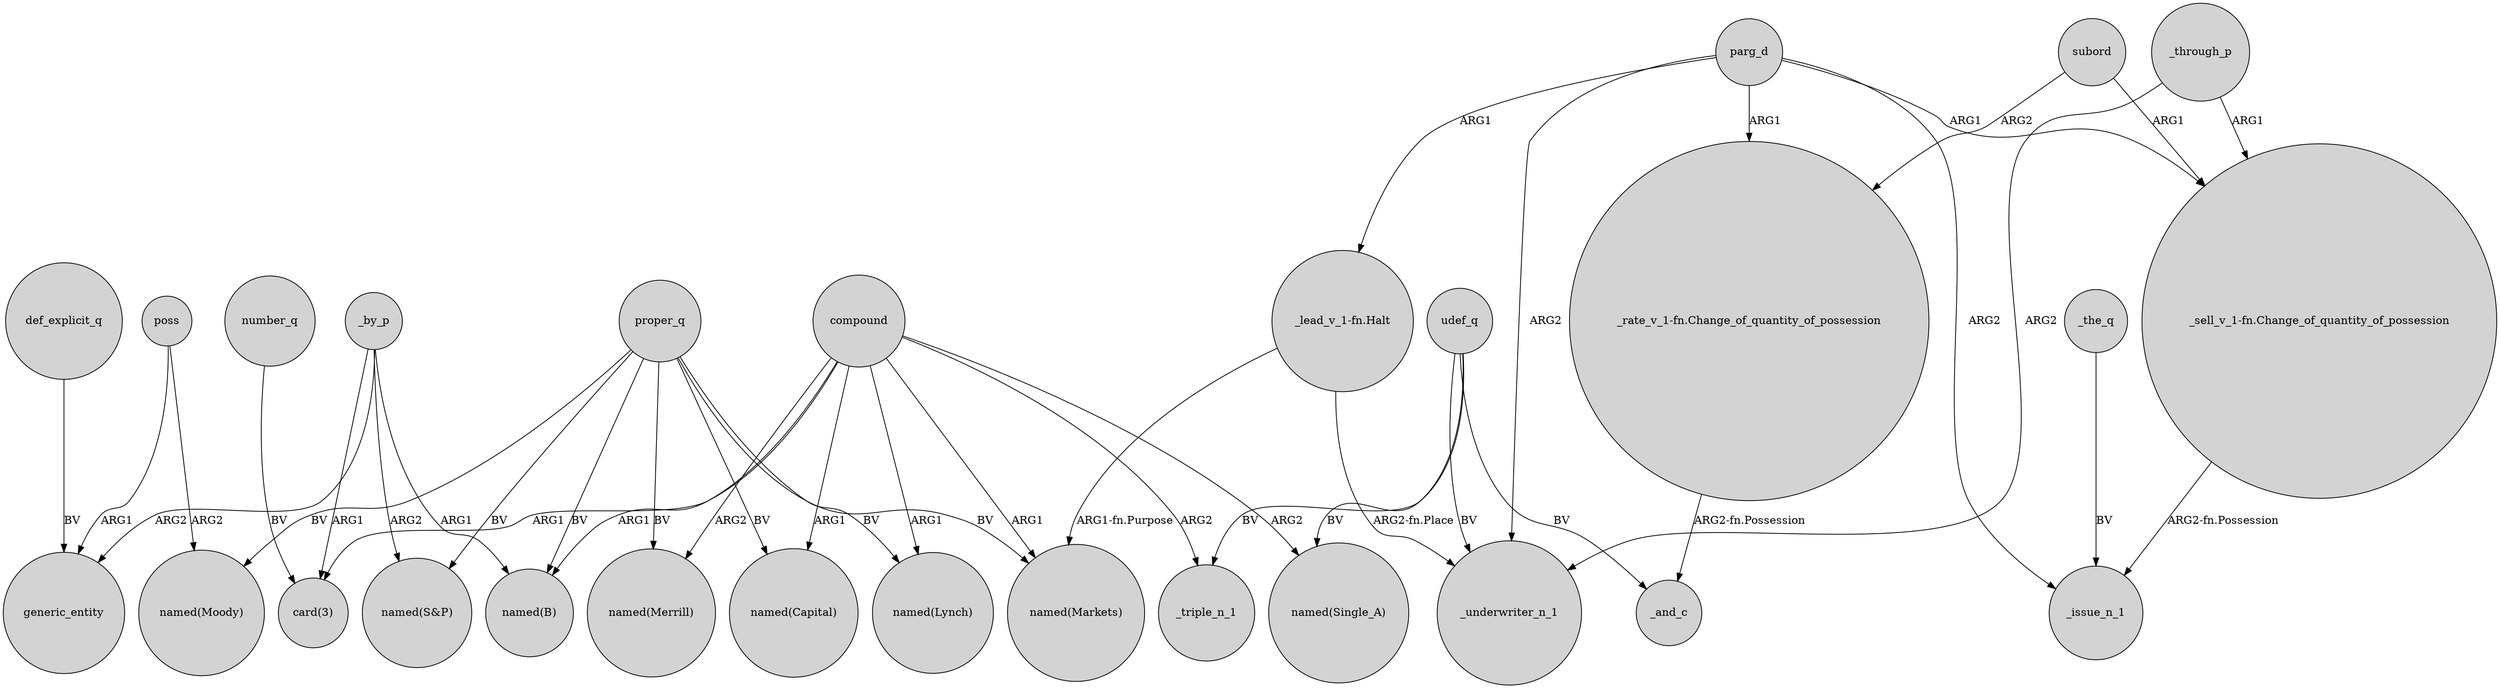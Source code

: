 digraph {
	node [shape=circle style=filled]
	def_explicit_q -> generic_entity [label=BV]
	"_sell_v_1-fn.Change_of_quantity_of_possession" -> _issue_n_1 [label="ARG2-fn.Possession"]
	proper_q -> "named(Merrill)" [label=BV]
	compound -> "card(3)" [label=ARG1]
	proper_q -> "named(Capital)" [label=BV]
	proper_q -> "named(S&P)" [label=BV]
	_by_p -> "named(S&P)" [label=ARG2]
	udef_q -> _and_c [label=BV]
	subord -> "_sell_v_1-fn.Change_of_quantity_of_possession" [label=ARG1]
	parg_d -> "_sell_v_1-fn.Change_of_quantity_of_possession" [label=ARG1]
	proper_q -> "named(B)" [label=BV]
	poss -> generic_entity [label=ARG1]
	"_lead_v_1-fn.Halt" -> "named(Markets)" [label="ARG1-fn.Purpose"]
	compound -> "named(Single_A)" [label=ARG2]
	_through_p -> _underwriter_n_1 [label=ARG2]
	poss -> "named(Moody)" [label=ARG2]
	udef_q -> _underwriter_n_1 [label=BV]
	subord -> "_rate_v_1-fn.Change_of_quantity_of_possession" [label=ARG2]
	_by_p -> generic_entity [label=ARG2]
	"_rate_v_1-fn.Change_of_quantity_of_possession" -> _and_c [label="ARG2-fn.Possession"]
	_by_p -> "card(3)" [label=ARG1]
	parg_d -> "_lead_v_1-fn.Halt" [label=ARG1]
	udef_q -> _triple_n_1 [label=BV]
	compound -> "named(Markets)" [label=ARG1]
	proper_q -> "named(Moody)" [label=BV]
	"_lead_v_1-fn.Halt" -> _underwriter_n_1 [label="ARG2-fn.Place"]
	proper_q -> "named(Lynch)" [label=BV]
	udef_q -> "named(Single_A)" [label=BV]
	parg_d -> "_rate_v_1-fn.Change_of_quantity_of_possession" [label=ARG1]
	proper_q -> "named(Markets)" [label=BV]
	compound -> "named(Lynch)" [label=ARG1]
	parg_d -> _issue_n_1 [label=ARG2]
	_the_q -> _issue_n_1 [label=BV]
	parg_d -> _underwriter_n_1 [label=ARG2]
	_through_p -> "_sell_v_1-fn.Change_of_quantity_of_possession" [label=ARG1]
	compound -> "named(Capital)" [label=ARG1]
	number_q -> "card(3)" [label=BV]
	compound -> _triple_n_1 [label=ARG2]
	compound -> "named(B)" [label=ARG1]
	compound -> "named(Merrill)" [label=ARG2]
	_by_p -> "named(B)" [label=ARG1]
}
